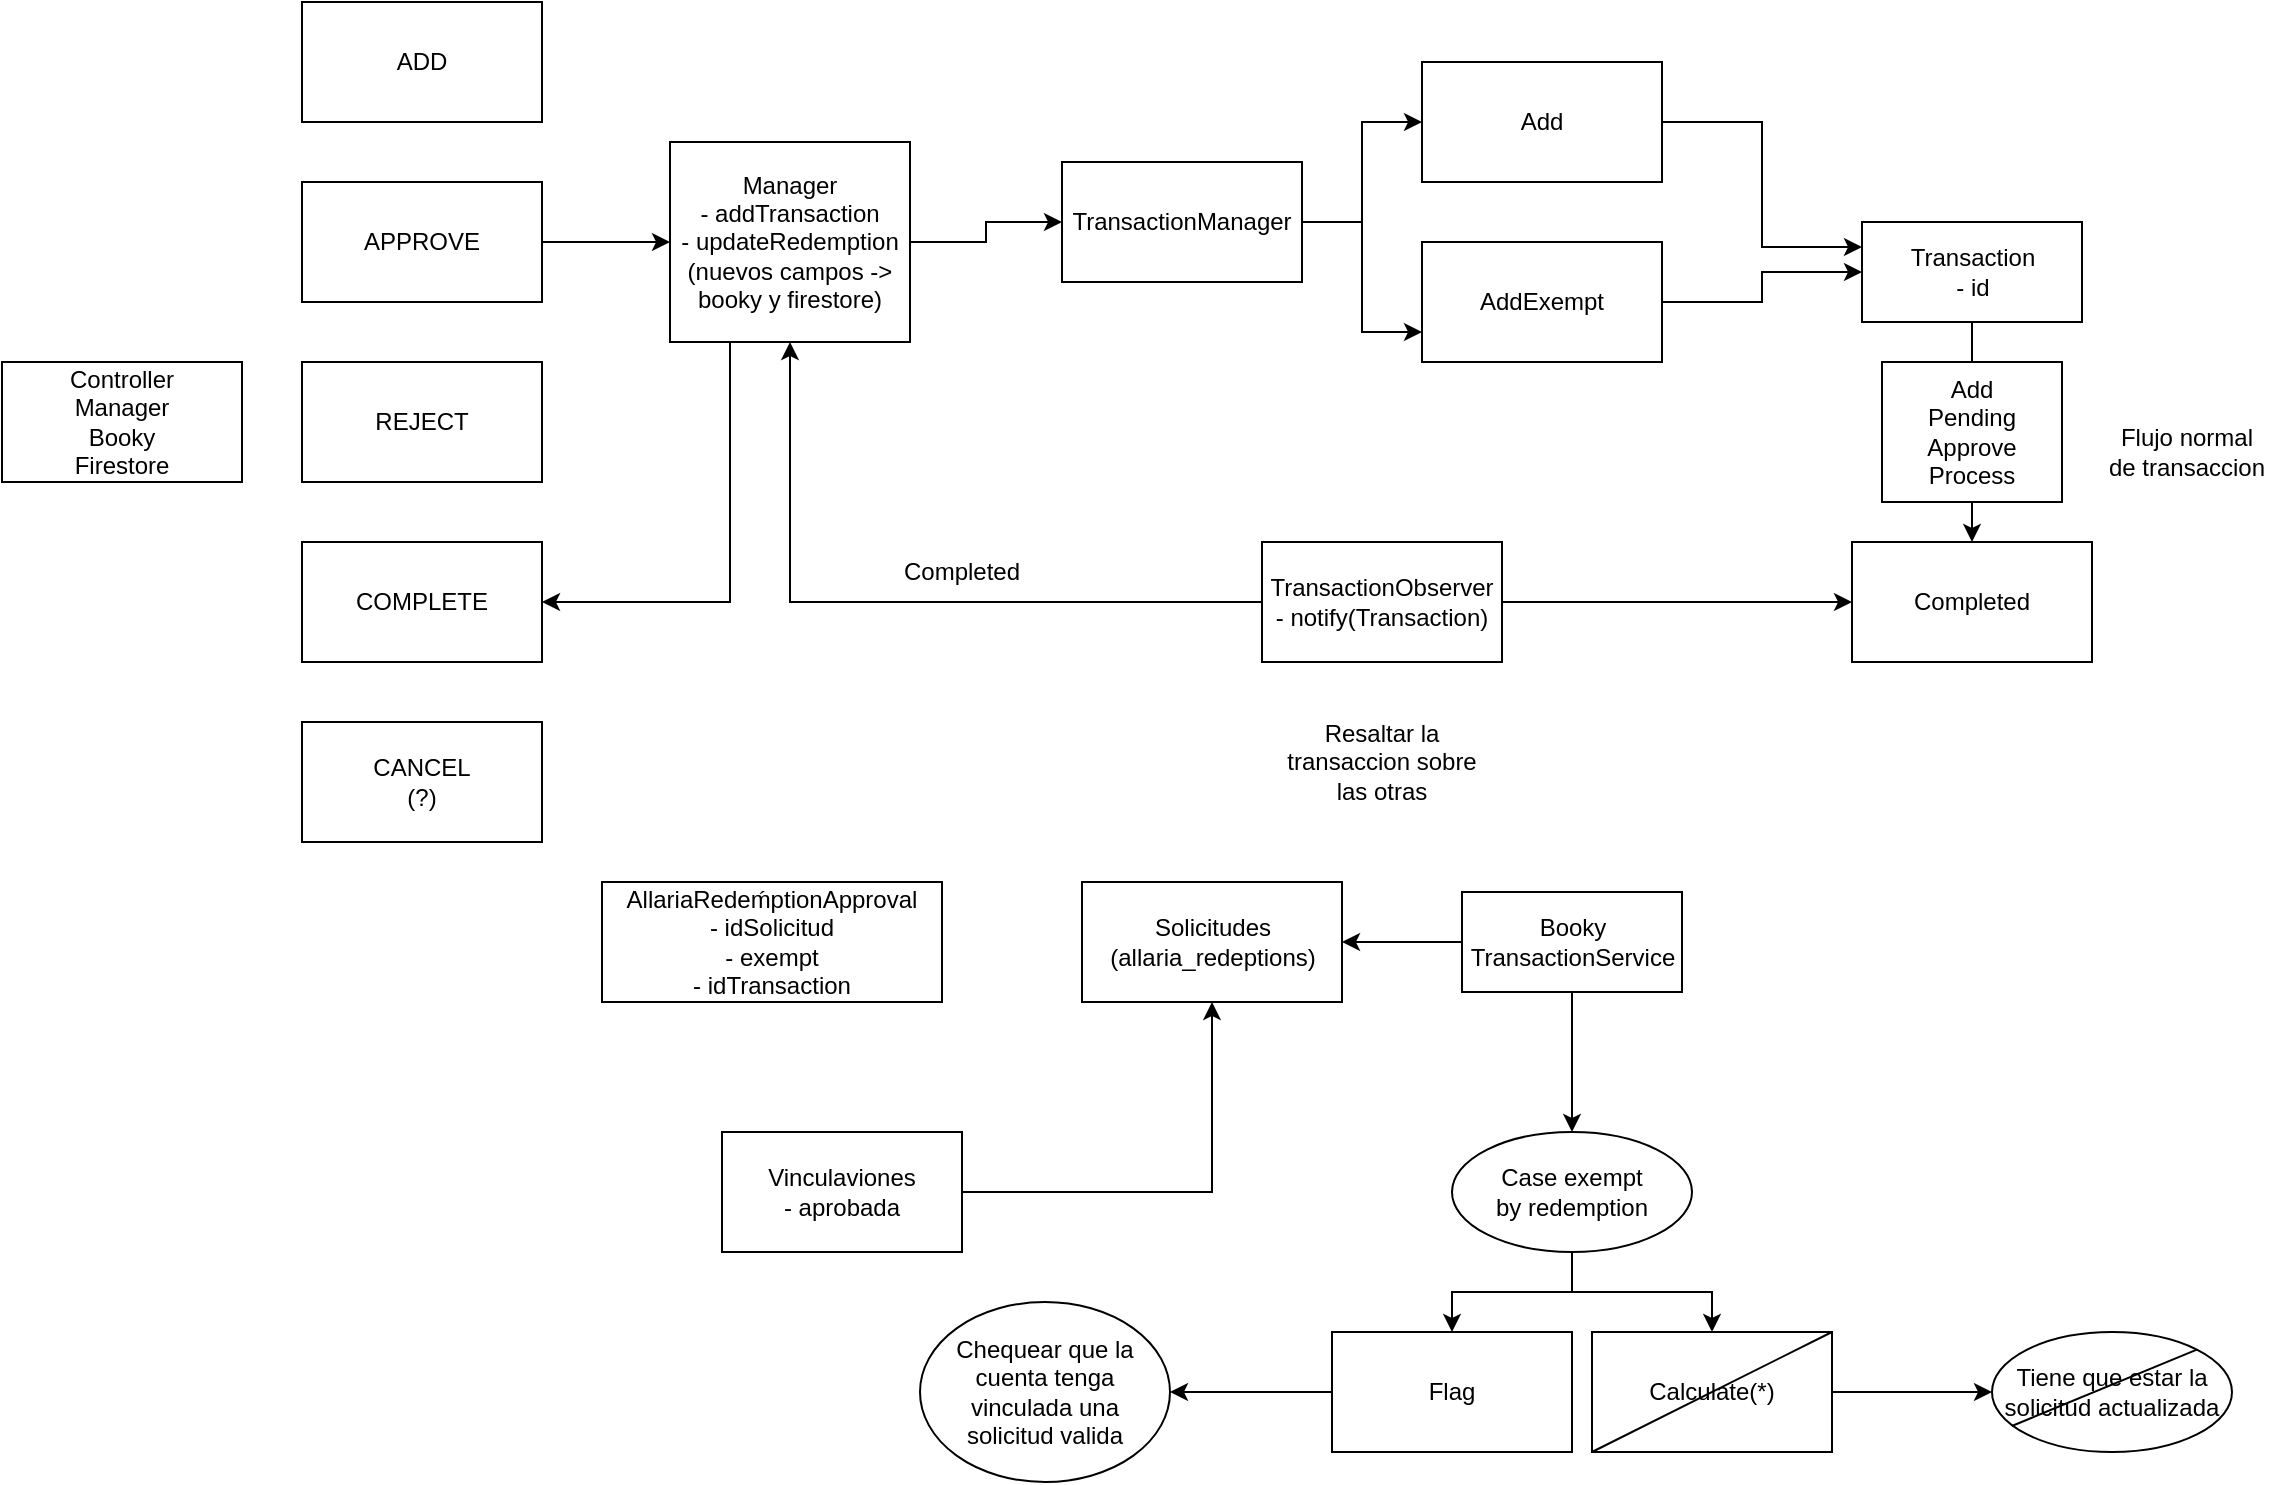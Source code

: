 <mxfile version="15.9.6" type="github">
  <diagram id="xry3F6HuEqjcsfFHukOu" name="Page-1">
    <mxGraphModel dx="1422" dy="791" grid="1" gridSize="10" guides="1" tooltips="1" connect="1" arrows="1" fold="1" page="1" pageScale="1" pageWidth="827" pageHeight="1169" math="0" shadow="0">
      <root>
        <mxCell id="0" />
        <mxCell id="1" parent="0" />
        <mxCell id="aLTYTu-wwrsiG_UJEPfg-3" value="&lt;div&gt;Solicitudes&lt;/div&gt;&lt;div&gt;(allaria_redeptions)&lt;/div&gt;" style="html=1;" parent="1" vertex="1">
          <mxGeometry x="560" y="460" width="130" height="60" as="geometry" />
        </mxCell>
        <mxCell id="jkjDyDMGU6jc-YTewSWY-16" value="" style="edgeStyle=orthogonalEdgeStyle;rounded=0;orthogonalLoop=1;jettySize=auto;html=1;" parent="1" source="aLTYTu-wwrsiG_UJEPfg-7" target="jkjDyDMGU6jc-YTewSWY-15" edge="1">
          <mxGeometry relative="1" as="geometry" />
        </mxCell>
        <mxCell id="jkjDyDMGU6jc-YTewSWY-29" style="edgeStyle=orthogonalEdgeStyle;rounded=0;orthogonalLoop=1;jettySize=auto;html=1;entryX=1;entryY=0.5;entryDx=0;entryDy=0;" parent="1" source="aLTYTu-wwrsiG_UJEPfg-7" target="aLTYTu-wwrsiG_UJEPfg-3" edge="1">
          <mxGeometry relative="1" as="geometry" />
        </mxCell>
        <mxCell id="aLTYTu-wwrsiG_UJEPfg-7" value="&lt;div&gt;Booky&lt;/div&gt;&lt;div&gt;TransactionService&lt;/div&gt;" style="html=1;" parent="1" vertex="1">
          <mxGeometry x="750" y="465" width="110" height="50" as="geometry" />
        </mxCell>
        <mxCell id="jkjDyDMGU6jc-YTewSWY-31" style="edgeStyle=orthogonalEdgeStyle;rounded=0;orthogonalLoop=1;jettySize=auto;html=1;entryX=0.5;entryY=0;entryDx=0;entryDy=0;" parent="1" source="aLTYTu-wwrsiG_UJEPfg-12" target="jkjDyDMGU6jc-YTewSWY-24" edge="1">
          <mxGeometry relative="1" as="geometry" />
        </mxCell>
        <mxCell id="aLTYTu-wwrsiG_UJEPfg-12" value="&lt;div&gt;Transaction&lt;/div&gt;&lt;div&gt;- id&lt;br&gt;&lt;/div&gt;" style="html=1;" parent="1" vertex="1">
          <mxGeometry x="950" y="130" width="110" height="50" as="geometry" />
        </mxCell>
        <mxCell id="jkjDyDMGU6jc-YTewSWY-1" value="&lt;div&gt;Controller&lt;/div&gt;&lt;div&gt;Manager&lt;/div&gt;&lt;div&gt;Booky&lt;/div&gt;&lt;div&gt;Firestore&lt;br&gt;&lt;/div&gt;" style="rounded=0;whiteSpace=wrap;html=1;" parent="1" vertex="1">
          <mxGeometry x="20" y="200" width="120" height="60" as="geometry" />
        </mxCell>
        <mxCell id="jkjDyDMGU6jc-YTewSWY-2" value="&lt;div&gt;ADD&lt;/div&gt;" style="rounded=0;whiteSpace=wrap;html=1;" parent="1" vertex="1">
          <mxGeometry x="170" y="20" width="120" height="60" as="geometry" />
        </mxCell>
        <mxCell id="jkjDyDMGU6jc-YTewSWY-3" value="&lt;div&gt;CANCEL&lt;/div&gt;(?)" style="rounded=0;whiteSpace=wrap;html=1;" parent="1" vertex="1">
          <mxGeometry x="170" y="380" width="120" height="60" as="geometry" />
        </mxCell>
        <mxCell id="jkjDyDMGU6jc-YTewSWY-8" value="" style="edgeStyle=orthogonalEdgeStyle;rounded=0;orthogonalLoop=1;jettySize=auto;html=1;" parent="1" source="jkjDyDMGU6jc-YTewSWY-4" target="jkjDyDMGU6jc-YTewSWY-7" edge="1">
          <mxGeometry relative="1" as="geometry" />
        </mxCell>
        <mxCell id="jkjDyDMGU6jc-YTewSWY-4" value="APPROVE" style="rounded=0;whiteSpace=wrap;html=1;" parent="1" vertex="1">
          <mxGeometry x="170" y="110" width="120" height="60" as="geometry" />
        </mxCell>
        <mxCell id="jkjDyDMGU6jc-YTewSWY-5" value="REJECT" style="rounded=0;whiteSpace=wrap;html=1;" parent="1" vertex="1">
          <mxGeometry x="170" y="200" width="120" height="60" as="geometry" />
        </mxCell>
        <mxCell id="jkjDyDMGU6jc-YTewSWY-6" value="COMPLETE" style="rounded=0;whiteSpace=wrap;html=1;" parent="1" vertex="1">
          <mxGeometry x="170" y="290" width="120" height="60" as="geometry" />
        </mxCell>
        <mxCell id="jkjDyDMGU6jc-YTewSWY-32" value="" style="edgeStyle=orthogonalEdgeStyle;rounded=0;orthogonalLoop=1;jettySize=auto;html=1;" parent="1" source="jkjDyDMGU6jc-YTewSWY-7" target="jkjDyDMGU6jc-YTewSWY-21" edge="1">
          <mxGeometry relative="1" as="geometry" />
        </mxCell>
        <mxCell id="jkjDyDMGU6jc-YTewSWY-43" style="edgeStyle=orthogonalEdgeStyle;rounded=0;orthogonalLoop=1;jettySize=auto;html=1;exitX=0.25;exitY=1;exitDx=0;exitDy=0;entryX=1;entryY=0.5;entryDx=0;entryDy=0;" parent="1" source="jkjDyDMGU6jc-YTewSWY-7" target="jkjDyDMGU6jc-YTewSWY-6" edge="1">
          <mxGeometry relative="1" as="geometry" />
        </mxCell>
        <mxCell id="jkjDyDMGU6jc-YTewSWY-7" value="&lt;div&gt;Manager&lt;/div&gt;&lt;div&gt;- addTransaction&lt;br&gt;&lt;/div&gt;&lt;div&gt;- updateRedemption&lt;br&gt;&lt;/div&gt;&lt;div&gt;(nuevos campos -&amp;gt; booky y firestore)&lt;br&gt;&lt;/div&gt;" style="whiteSpace=wrap;html=1;rounded=0;" parent="1" vertex="1">
          <mxGeometry x="354" y="90" width="120" height="100" as="geometry" />
        </mxCell>
        <mxCell id="jkjDyDMGU6jc-YTewSWY-14" style="edgeStyle=orthogonalEdgeStyle;rounded=0;orthogonalLoop=1;jettySize=auto;html=1;exitX=1;exitY=0.5;exitDx=0;exitDy=0;entryX=0;entryY=0.25;entryDx=0;entryDy=0;" parent="1" source="jkjDyDMGU6jc-YTewSWY-9" target="aLTYTu-wwrsiG_UJEPfg-12" edge="1">
          <mxGeometry relative="1" as="geometry" />
        </mxCell>
        <mxCell id="jkjDyDMGU6jc-YTewSWY-9" value="&lt;div&gt;Add&lt;/div&gt;" style="whiteSpace=wrap;html=1;rounded=0;" parent="1" vertex="1">
          <mxGeometry x="730" y="50" width="120" height="60" as="geometry" />
        </mxCell>
        <mxCell id="jkjDyDMGU6jc-YTewSWY-13" style="edgeStyle=orthogonalEdgeStyle;rounded=0;orthogonalLoop=1;jettySize=auto;html=1;entryX=0;entryY=0.5;entryDx=0;entryDy=0;exitX=1;exitY=0.5;exitDx=0;exitDy=0;" parent="1" source="jkjDyDMGU6jc-YTewSWY-11" target="aLTYTu-wwrsiG_UJEPfg-12" edge="1">
          <mxGeometry relative="1" as="geometry">
            <mxPoint x="830" y="210" as="sourcePoint" />
          </mxGeometry>
        </mxCell>
        <mxCell id="jkjDyDMGU6jc-YTewSWY-11" value="&lt;div&gt;AddExempt&lt;br&gt;&lt;/div&gt;" style="whiteSpace=wrap;html=1;rounded=0;" parent="1" vertex="1">
          <mxGeometry x="730" y="140" width="120" height="60" as="geometry" />
        </mxCell>
        <mxCell id="jkjDyDMGU6jc-YTewSWY-18" value="" style="edgeStyle=orthogonalEdgeStyle;rounded=0;orthogonalLoop=1;jettySize=auto;html=1;" parent="1" source="jkjDyDMGU6jc-YTewSWY-15" target="jkjDyDMGU6jc-YTewSWY-17" edge="1">
          <mxGeometry relative="1" as="geometry" />
        </mxCell>
        <mxCell id="jkjDyDMGU6jc-YTewSWY-20" value="" style="edgeStyle=orthogonalEdgeStyle;rounded=0;orthogonalLoop=1;jettySize=auto;html=1;" parent="1" source="jkjDyDMGU6jc-YTewSWY-15" target="jkjDyDMGU6jc-YTewSWY-19" edge="1">
          <mxGeometry relative="1" as="geometry" />
        </mxCell>
        <mxCell id="jkjDyDMGU6jc-YTewSWY-15" value="&lt;div&gt;Case exempt&lt;/div&gt;&lt;div&gt;by redemption&lt;br&gt;&lt;/div&gt;" style="ellipse;whiteSpace=wrap;html=1;" parent="1" vertex="1">
          <mxGeometry x="745" y="585" width="120" height="60" as="geometry" />
        </mxCell>
        <mxCell id="jkjDyDMGU6jc-YTewSWY-38" value="" style="edgeStyle=orthogonalEdgeStyle;rounded=0;orthogonalLoop=1;jettySize=auto;html=1;" parent="1" source="jkjDyDMGU6jc-YTewSWY-17" target="jkjDyDMGU6jc-YTewSWY-37" edge="1">
          <mxGeometry relative="1" as="geometry" />
        </mxCell>
        <mxCell id="jkjDyDMGU6jc-YTewSWY-17" value="Flag" style="whiteSpace=wrap;html=1;" parent="1" vertex="1">
          <mxGeometry x="685" y="685" width="120" height="60" as="geometry" />
        </mxCell>
        <mxCell id="jkjDyDMGU6jc-YTewSWY-41" value="" style="edgeStyle=orthogonalEdgeStyle;rounded=0;orthogonalLoop=1;jettySize=auto;html=1;" parent="1" source="jkjDyDMGU6jc-YTewSWY-19" target="jkjDyDMGU6jc-YTewSWY-40" edge="1">
          <mxGeometry relative="1" as="geometry" />
        </mxCell>
        <mxCell id="jkjDyDMGU6jc-YTewSWY-19" value="Calculate(*)" style="whiteSpace=wrap;html=1;" parent="1" vertex="1">
          <mxGeometry x="815" y="685" width="120" height="60" as="geometry" />
        </mxCell>
        <mxCell id="jkjDyDMGU6jc-YTewSWY-33" style="edgeStyle=orthogonalEdgeStyle;rounded=0;orthogonalLoop=1;jettySize=auto;html=1;" parent="1" source="jkjDyDMGU6jc-YTewSWY-21" target="jkjDyDMGU6jc-YTewSWY-9" edge="1">
          <mxGeometry relative="1" as="geometry" />
        </mxCell>
        <mxCell id="jkjDyDMGU6jc-YTewSWY-34" style="edgeStyle=orthogonalEdgeStyle;rounded=0;orthogonalLoop=1;jettySize=auto;html=1;entryX=0;entryY=0.75;entryDx=0;entryDy=0;" parent="1" source="jkjDyDMGU6jc-YTewSWY-21" target="jkjDyDMGU6jc-YTewSWY-11" edge="1">
          <mxGeometry relative="1" as="geometry" />
        </mxCell>
        <mxCell id="jkjDyDMGU6jc-YTewSWY-21" value="TransactionManager" style="whiteSpace=wrap;html=1;rounded=0;" parent="1" vertex="1">
          <mxGeometry x="550" y="100" width="120" height="60" as="geometry" />
        </mxCell>
        <mxCell id="jkjDyDMGU6jc-YTewSWY-24" value="Completed" style="whiteSpace=wrap;html=1;" parent="1" vertex="1">
          <mxGeometry x="945" y="290" width="120" height="60" as="geometry" />
        </mxCell>
        <mxCell id="jkjDyDMGU6jc-YTewSWY-27" style="edgeStyle=orthogonalEdgeStyle;rounded=0;orthogonalLoop=1;jettySize=auto;html=1;entryX=0;entryY=0.5;entryDx=0;entryDy=0;" parent="1" source="jkjDyDMGU6jc-YTewSWY-26" target="jkjDyDMGU6jc-YTewSWY-24" edge="1">
          <mxGeometry relative="1" as="geometry" />
        </mxCell>
        <mxCell id="jkjDyDMGU6jc-YTewSWY-35" style="edgeStyle=orthogonalEdgeStyle;rounded=0;orthogonalLoop=1;jettySize=auto;html=1;" parent="1" source="jkjDyDMGU6jc-YTewSWY-26" target="jkjDyDMGU6jc-YTewSWY-7" edge="1">
          <mxGeometry relative="1" as="geometry" />
        </mxCell>
        <mxCell id="jkjDyDMGU6jc-YTewSWY-26" value="&lt;div&gt;TransactionObserver&lt;/div&gt;&lt;div&gt;- notify(Transaction)&lt;/div&gt;" style="rounded=0;whiteSpace=wrap;html=1;" parent="1" vertex="1">
          <mxGeometry x="650" y="290" width="120" height="60" as="geometry" />
        </mxCell>
        <mxCell id="jkjDyDMGU6jc-YTewSWY-36" value="&lt;div&gt;Completed&lt;/div&gt;" style="text;html=1;strokeColor=none;fillColor=none;align=center;verticalAlign=middle;whiteSpace=wrap;rounded=0;" parent="1" vertex="1">
          <mxGeometry x="470" y="290" width="60" height="30" as="geometry" />
        </mxCell>
        <mxCell id="jkjDyDMGU6jc-YTewSWY-37" value="&lt;div&gt;Chequear que la&lt;/div&gt;&lt;div&gt;cuenta tenga &lt;br&gt;&lt;/div&gt;&lt;div&gt;vinculada una&lt;/div&gt;&lt;div&gt;solicitud valida&lt;br&gt;&lt;/div&gt;" style="ellipse;whiteSpace=wrap;html=1;" parent="1" vertex="1">
          <mxGeometry x="479" y="670" width="125" height="90" as="geometry" />
        </mxCell>
        <mxCell id="jkjDyDMGU6jc-YTewSWY-40" value="&lt;div&gt;Tiene que estar la &lt;br&gt;&lt;/div&gt;&lt;div&gt;solicitud actualizada&lt;/div&gt;" style="ellipse;whiteSpace=wrap;html=1;" parent="1" vertex="1">
          <mxGeometry x="1015" y="685" width="120" height="60" as="geometry" />
        </mxCell>
        <mxCell id="jkjDyDMGU6jc-YTewSWY-42" value="&lt;div&gt;Add&lt;/div&gt;&lt;div&gt;Pending&lt;br&gt;&lt;/div&gt;&lt;div&gt;Approve&lt;/div&gt;&lt;div&gt;Process&lt;br&gt;&lt;/div&gt;" style="rounded=0;whiteSpace=wrap;html=1;" parent="1" vertex="1">
          <mxGeometry x="960" y="200" width="90" height="70" as="geometry" />
        </mxCell>
        <mxCell id="jkjDyDMGU6jc-YTewSWY-44" value="&lt;div&gt;AllariaRedeḿptionApproval&lt;br&gt;&lt;/div&gt;&lt;div&gt;- idSolicitud&lt;br&gt;&lt;/div&gt;&lt;div&gt;- exempt&lt;/div&gt;&lt;div&gt;- idTransaction&lt;br&gt;&lt;/div&gt;" style="rounded=0;whiteSpace=wrap;html=1;" parent="1" vertex="1">
          <mxGeometry x="320" y="460" width="170" height="60" as="geometry" />
        </mxCell>
        <mxCell id="jkjDyDMGU6jc-YTewSWY-46" style="edgeStyle=orthogonalEdgeStyle;rounded=0;orthogonalLoop=1;jettySize=auto;html=1;exitX=1;exitY=0.5;exitDx=0;exitDy=0;entryX=0.5;entryY=1;entryDx=0;entryDy=0;" parent="1" source="jkjDyDMGU6jc-YTewSWY-45" target="aLTYTu-wwrsiG_UJEPfg-3" edge="1">
          <mxGeometry relative="1" as="geometry" />
        </mxCell>
        <mxCell id="jkjDyDMGU6jc-YTewSWY-45" value="&lt;div&gt;Vinculaviones&lt;/div&gt;&lt;div&gt;- aprobada&lt;/div&gt;" style="rounded=0;whiteSpace=wrap;html=1;" parent="1" vertex="1">
          <mxGeometry x="380" y="585" width="120" height="60" as="geometry" />
        </mxCell>
        <mxCell id="jkjDyDMGU6jc-YTewSWY-47" value="&lt;div&gt;Flujo normal&lt;/div&gt;&lt;div&gt;de transaccion&lt;br&gt;&lt;/div&gt;" style="text;html=1;strokeColor=none;fillColor=none;align=center;verticalAlign=middle;whiteSpace=wrap;rounded=0;" parent="1" vertex="1">
          <mxGeometry x="1065" y="230" width="95" height="30" as="geometry" />
        </mxCell>
        <mxCell id="jkjDyDMGU6jc-YTewSWY-48" value="Resaltar la transaccion sobre las otras" style="text;html=1;strokeColor=none;fillColor=none;align=center;verticalAlign=middle;whiteSpace=wrap;rounded=0;" parent="1" vertex="1">
          <mxGeometry x="655" y="370" width="110" height="60" as="geometry" />
        </mxCell>
        <mxCell id="9DcSON5Qwv9oHTd3f9V3-1" value="" style="endArrow=none;html=1;rounded=0;entryX=1;entryY=0;entryDx=0;entryDy=0;" edge="1" parent="1" target="jkjDyDMGU6jc-YTewSWY-19">
          <mxGeometry width="50" height="50" relative="1" as="geometry">
            <mxPoint x="815" y="745" as="sourcePoint" />
            <mxPoint x="865" y="695" as="targetPoint" />
          </mxGeometry>
        </mxCell>
        <mxCell id="9DcSON5Qwv9oHTd3f9V3-2" value="" style="endArrow=none;html=1;rounded=0;entryX=1;entryY=0;entryDx=0;entryDy=0;exitX=0.083;exitY=0.783;exitDx=0;exitDy=0;exitPerimeter=0;" edge="1" parent="1" source="jkjDyDMGU6jc-YTewSWY-40" target="jkjDyDMGU6jc-YTewSWY-40">
          <mxGeometry width="50" height="50" relative="1" as="geometry">
            <mxPoint x="1050" y="740" as="sourcePoint" />
            <mxPoint x="1100" y="690" as="targetPoint" />
          </mxGeometry>
        </mxCell>
      </root>
    </mxGraphModel>
  </diagram>
</mxfile>
